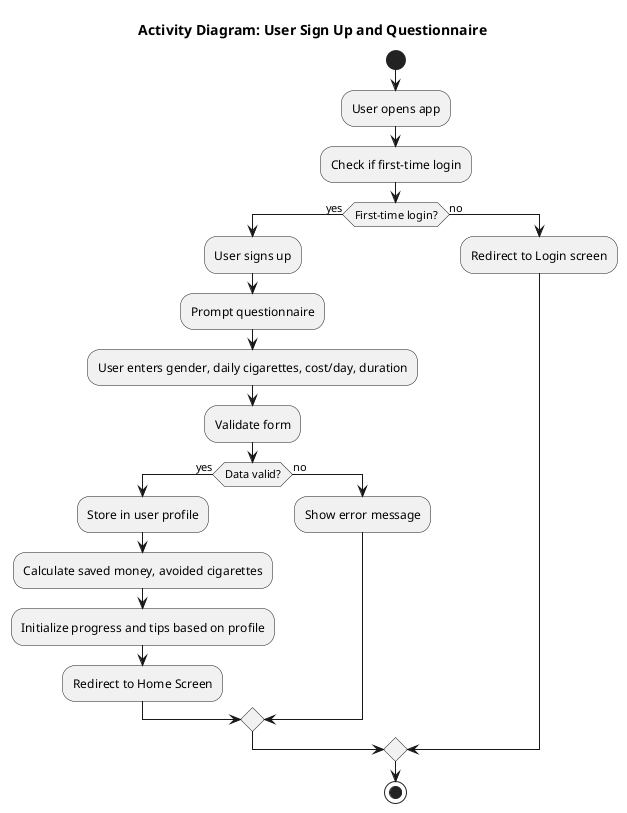 @startuml
title Activity Diagram: User Sign Up and Questionnaire
start
:User opens app;
:Check if first-time login;
if (First-time login?) then (yes)
  :User signs up;
  :Prompt questionnaire;
  :User enters gender, daily cigarettes, cost/day, duration;
  :Validate form;
  if (Data valid?) then (yes)
    :Store in user profile;
    :Calculate saved money, avoided cigarettes;
    :Initialize progress and tips based on profile;
    :Redirect to Home Screen;
  else (no)
    :Show error message;
  endif
else (no)
  :Redirect to Login screen;
endif
stop
@enduml

@startuml
title Activity Diagram: App Home Screen
start
:User logs in;
:Authenticate with backend;
:Fetch user profile and progress data;
:Calculate smoke-free days;
:Retrieve active goal;
:Retrieve today's tip;
:Fetch current health progress metrics;
:Display days smoke-free, tip, progress bars, and current goal;
stop
@enduml

@startuml
title Activity Diagram: Achievements Unlocking
start
:User interacts with app (login, progress);
:Update last quit date and progress metrics;
:Check progress milestones;
if (Milestone achieved?) then (yes)
  :Unlock achievement;
  :Store in database;
  :Send motivational notification;
  :Recalculate leaderboard rank;
  :Update user's leaderboard score;
else (no)
  :Do nothing;
endif
stop
@enduml

@startuml
title Activity Diagram: Viewing Achievements
start
:User opens Achievements tab;
:Fetch unlocked and locked achievements from database;
:Sort by completion status;
:Render achievements list;
:Highlight unlocked achievements with animation or badge;
stop
@enduml

@startuml
title Activity Diagram: Leaderboard Activity
start
:User taps Leaderboard tab;
:Request user scores from server;
:Check if
:Sort based on Rank;
:Display user rank, friends’ ranks;
:Highlight user's own ranking;
stop
@enduml

@startuml
title Activity Diagram: Leaderboard Activity
start

:User opens Leaderboard Screen;

:Request leaderboard data from Backend;

:Backend retrieves all users with their quitDate, XP, and rank;

if (User quitDate < 40 days?) then (yes)
  :Classify user in "New Quitters" leaderboard;
else (no)
  :Classify user in "Experienced Quitters" leaderboard;
endif

:Sort leaderboard by rank (top 10);

if (Current user in top 10?) then (yes)
  :Display full top 10 list;
  :Highlight current user;
else (no)
  :Display top 10 list;
  :Append current user separately (with position info);
endif

:Send final leaderboard data to App;

:Render Leaderboard Screen with UI components (rank, XP, quit days, avatar);

stop
@enduml


@startuml
title Activity Diagram: Group Chat
start
:User opens Chat tab;
:Initialize WebSocket connection;
if (Connection successful?) then (yes)
  :Fetch recent chat history;
  :Display chat;
  :User sends/receives messages;
  :Update UI in real time;
else (no)
  :Show connection error message;
endif
stop
@enduml

@startuml
title Activity Diagram: Motivational Notifications
start
:Daily scheduler triggers OR milestone reached;
:Query user profile;
:Select message;
:Use Firebase to send notification;
:Display push notification to user;
:User taps to open relevant section;
stop
@enduml

@startuml
title Activity Diagram: Breathing Techniques
start
:User opens Craving Aid section;
:Select Breathing Technique;
:Load animation and instructions;
:Display breathing UI (inhale/exhale timer);
:Track session duration;
:End session and optionally give tip or feedback prompt;
stop
@enduml

@startuml
title Activity Diagram: Mini-Games Access
start
:User taps Game icon;
:List all games (Snake, Pac-Man, Tic Tac Toe, etc.);
:User selects a game;
:Load selected game engine;
:Start game session;
:Track time played;
:Exit game or auto-exit after timeout;
stop
@enduml

@startuml
title Activity Diagram: Chatbot Interaction
start
:User opens Chatbot screen;
:Display chat interface;
:User types question or support request;
:Send message to LLM API (e.g., GroqAI, local model);
:Wait for response;
:Receive response;
:Display response in chat UI;
:Offer suggested follow-up prompts;
stop
@enduml

@startuml
title Activity Diagram: Add Friend and View Their Progress
start
:User navigates to Leaderboard;
:Tap on "Add Friend";
:Enter friend's unique ID or username;
:Send request to server;
:Check if friend exists;
if (Exists?) then (yes)
  :Add to friend list;
  :Retrieve friend's rank, progress, achievements;
  :Display in Leaderboard tab;
else (no)
  :Show error message;
endif
stop
@enduml


@startuml
title Activity Diagram - Community Chat

start
:User opens Community Chat feature;
:App sends request to Backend for room assignment;
:Backend checks available chat rooms;

if (Is there a room with free capacity?) then (yes)
  :Assign user to existing room;
else (no)
  :Create new chat room;
  :Assign user to the new room;
endif

:Load chat history of assigned room;
:Display messages in chat UI;

if (User sends a message?) then (yes)
  :Send message to Backend;
  :Backend stores message in DB;
  :Broadcast message to all users in same room;
  :Update chat UI with new message;
else (no)
  :User only reads existing messages;
endif

stop
@enduml


@startuml
'---------------- NOTIFICATIONS ----------------
title Activity Diagram - Notifications
start
:Trigger event (daily tip, achievement, craving log reminder);
:Check notification schedule;
if (App in foreground?) then (yes)
  :Display in-app notification banner;
else (no)
  :Send push notification via Firebase;
endif
:User clicks notification;
:Redirect user to relevant screen (daily tip, goal, chat etc.);
stop
@enduml


@startuml
'---------------- ADD FRIEND ----------------
title Activity Diagram - Add Friend
start
:User opens Friends screen;
:Fetch all existing friends and display them with their stats;
:Tap on Add Friend;
:User enters friend's username and social tag;
if (Target user exist?) then (yes)
  :Backend updates both friend lists;
  :Display new friend in UI;
else (no)
  :Show error message;
endif
stop
@enduml


@startuml
'---------------- ADD CRAVING LOG ----------------
title Activity Diagram - Add Craving Log
start
:User opens Craving Log screen;
:User enters craving details (time, intensity, coping method);
:Save log entry to Backend;
:Backend stores craving entry in DB;
:Award user with XP;
:Update user's statistics (XP, logs history);
:Display confirmation to user;
:Display the documentation to the screen;
stop
@enduml


@startuml
'---------------- DAILY TIPS ----------------
title Activity Diagram - Daily Tips
start
:User opens Daily Tips screen;
:Request unlocked tips from Backend;
:Backend returns tips based on quit date;
:Display list of available tips in UI;
if (New day unlocked?) then (yes)
  :Show new tip as unlocked;
else (no)
  :Only display past unlocked tips;
endif
:User taps a tip;
:Opens pop up message with details;
If (User clicks "Learn More") then (yes)
  :Redirect user to Chatbot;
  :Chatbot provides medical/health explanation (via RAG + LangChain);
  endif
  :User rates a tip;
  :Requests tips ratings from backend;
  :Sort tips by rating;
stop
@enduml


@startuml
'---------------- DAILY GOALS ----------------
title Activity Diagram - Daily Goals
start
:User opens Home screen;
:App requests daily goals progress from Backend;
:Backend calculates progress based on quit date;
:Display goals in UI;
:User taps a goal;
:Opens pop up message with details;
If (User clicks "Learn More") then (yes)
  :Redirect user to Chatbot;
  :Chatbot provides medical/health explanation (via RAG + LangChain);
  endif
stop
@enduml


@startuml
'---------------- HEALTH PROGRESS GOALS ----------------
title Activity Diagram - Health Progress Goals with Learn More
start
:User opens Health Progress screen;
:Request progress data from Backend;
:Backend returns current and future milestones;
:Display progress bars with completion percentage;
if (User clicks "Learn More") then (yes)
  :Redirect user to Chatbot;
  :Chatbot provides medical/health explanation (via RAG + LangChain);
else (no)
  :User only views progress;
endif
stop
@enduml


@startuml
title Activity Diagram - Smoking Cessation Chatbot (LangChain + RAG + Memory + Semantic Filter)

start
:User types message in Flutter app;
:App POST /chat via ngrok -> FastAPI;

:FastAPI validates payload (userId, message);
:Load user profile (Firebase) and user memory;
:Run Semantic Classifier (smoking-related?);

if (Relevant to smoking?) then (yes)
  :Construct personalized prompt\n(Profile + cost/day + smoke-free time + memory snippets);
  :Retrieve top-k docs from Chroma (RAG);
  :Build final prompt (system + context + user msg + retrieved passages);
  :Call LLM via OpenRouter (LangChain chain);
  if (Answer too short/low-confidence?) then (yes)
    :Call web search (Serper) for snippets;
    :Re-ask LLM with enriched context;
  else (no)
  endif
  :Append exchange to Conversation Memory;
  :Persist memory (pickle/Chroma/…);
  :Return answer JSON to client;
  :Flutter renders assistant reply;
else (no)
  :Return guardrail reply\n("I help with smoking cessation..." );
  :Optionally log off-topic intent;
endif

stop
@enduml
